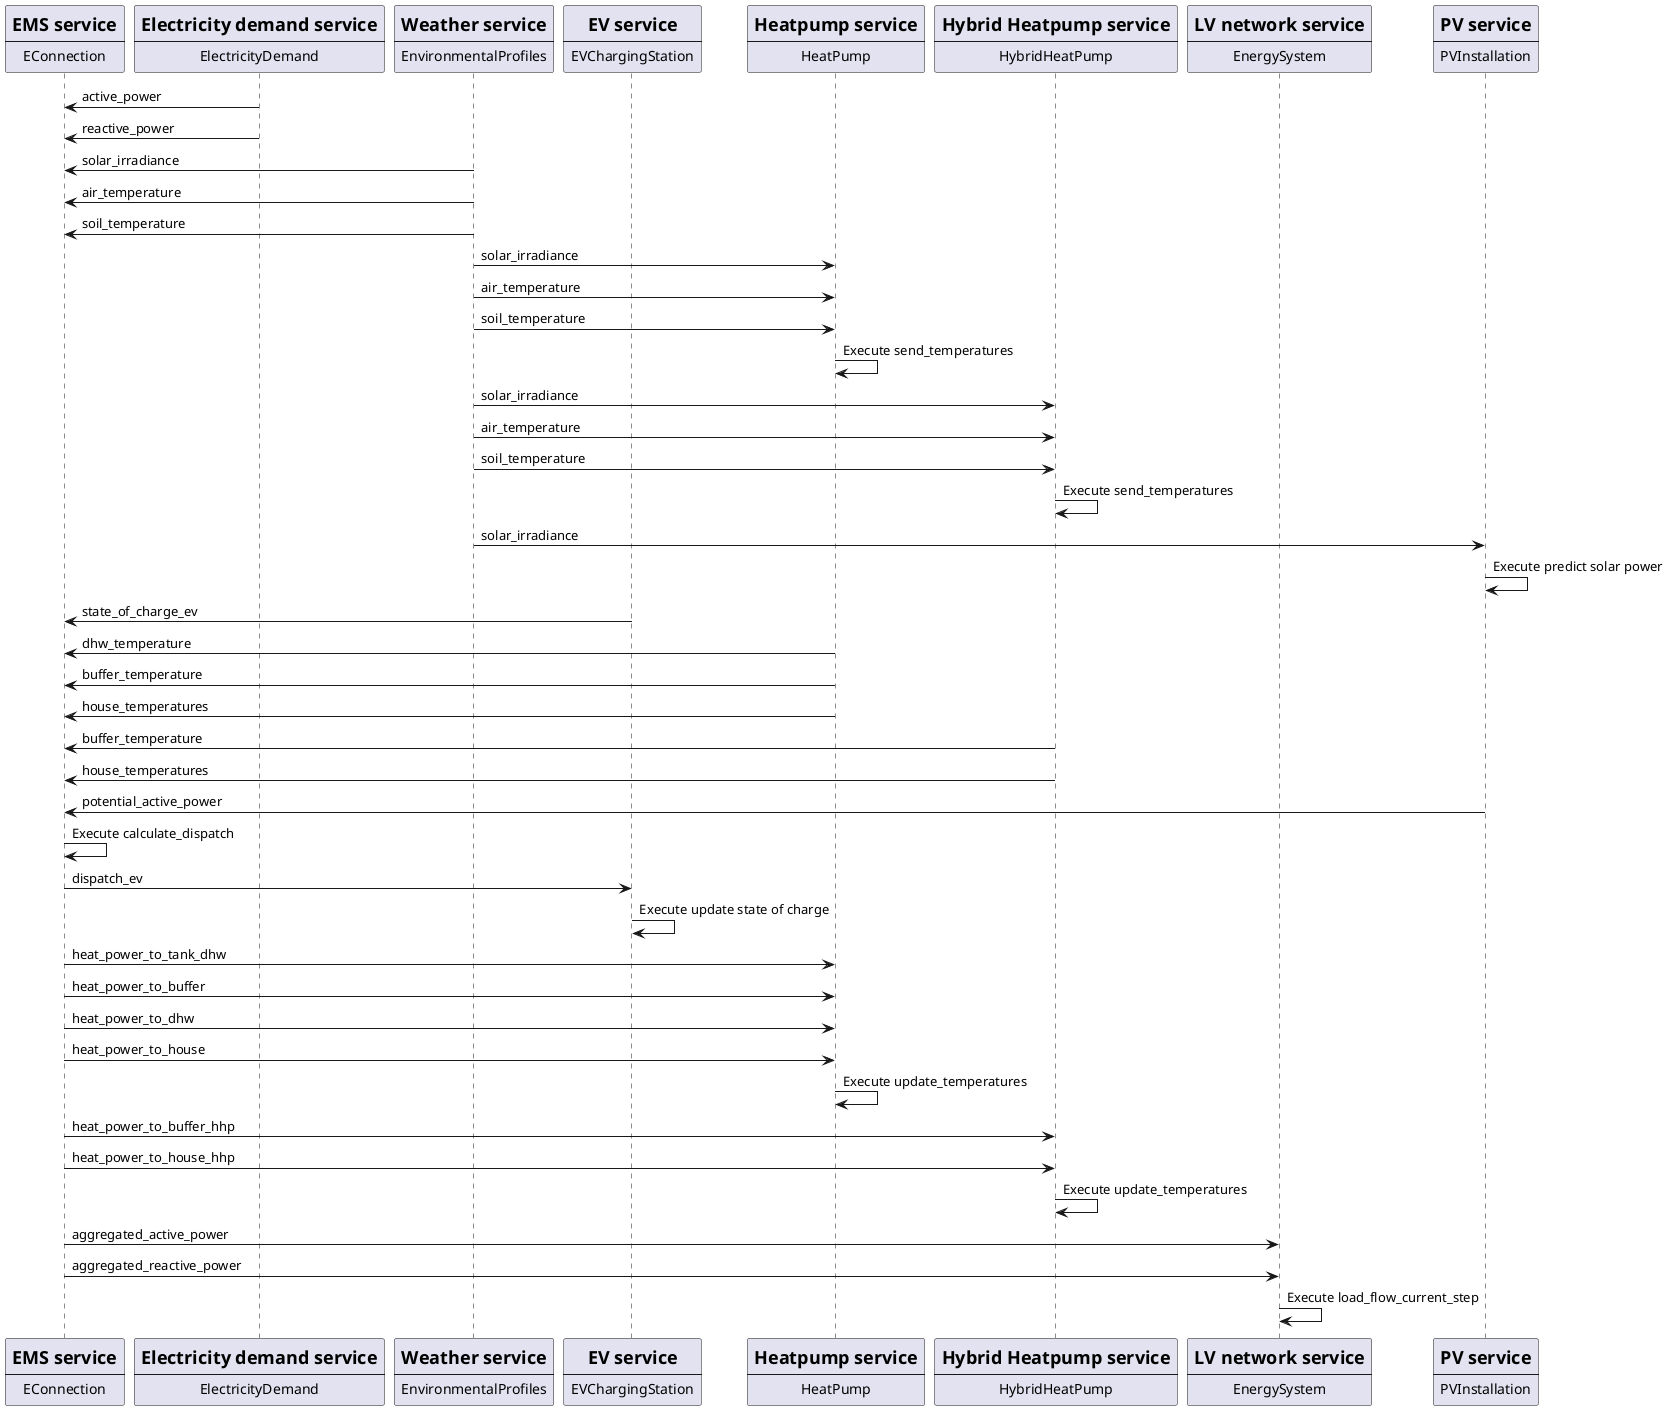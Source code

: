 @startuml
participant EConnection [
= EMS service
----
EConnection
]
participant ElectricityDemand [
= Electricity demand service
----
ElectricityDemand
]
participant EnvironmentalProfiles [
= Weather service
----
EnvironmentalProfiles
]
participant EVChargingStation [
= EV service
----
EVChargingStation
]
participant HeatPump [
= Heatpump service
----
HeatPump
]
participant HybridHeatPump [
= Hybrid Heatpump service
----
HybridHeatPump
]
participant EnergySystem [
= LV network service
----
EnergySystem
]
participant PVInstallation [
= PV service
----
PVInstallation
]
ElectricityDemand -> EConnection : active_power
ElectricityDemand -> EConnection : reactive_power
EnvironmentalProfiles -> EConnection : solar_irradiance
EnvironmentalProfiles -> EConnection : air_temperature
EnvironmentalProfiles -> EConnection : soil_temperature
EnvironmentalProfiles -> HeatPump : solar_irradiance
EnvironmentalProfiles -> HeatPump : air_temperature
EnvironmentalProfiles -> HeatPump : soil_temperature
HeatPump -> HeatPump : Execute send_temperatures
EnvironmentalProfiles -> HybridHeatPump : solar_irradiance
EnvironmentalProfiles -> HybridHeatPump : air_temperature
EnvironmentalProfiles -> HybridHeatPump : soil_temperature
HybridHeatPump -> HybridHeatPump : Execute send_temperatures
EnvironmentalProfiles -> PVInstallation : solar_irradiance
PVInstallation -> PVInstallation : Execute predict solar power
EVChargingStation -> EConnection : state_of_charge_ev
HeatPump -> EConnection : dhw_temperature
HeatPump -> EConnection : buffer_temperature
HeatPump -> EConnection : house_temperatures
HybridHeatPump -> EConnection : buffer_temperature
HybridHeatPump -> EConnection : house_temperatures
PVInstallation -> EConnection : potential_active_power
EConnection -> EConnection : Execute calculate_dispatch
EConnection -> EVChargingStation : dispatch_ev
EVChargingStation -> EVChargingStation : Execute update state of charge
EConnection -> HeatPump : heat_power_to_tank_dhw
EConnection -> HeatPump : heat_power_to_buffer
EConnection -> HeatPump : heat_power_to_dhw
EConnection -> HeatPump : heat_power_to_house
HeatPump -> HeatPump : Execute update_temperatures
EConnection -> HybridHeatPump : heat_power_to_buffer_hhp
EConnection -> HybridHeatPump : heat_power_to_house_hhp
HybridHeatPump -> HybridHeatPump : Execute update_temperatures
EConnection -> EnergySystem : aggregated_active_power
EConnection -> EnergySystem : aggregated_reactive_power
EnergySystem -> EnergySystem : Execute load_flow_current_step
@enduml